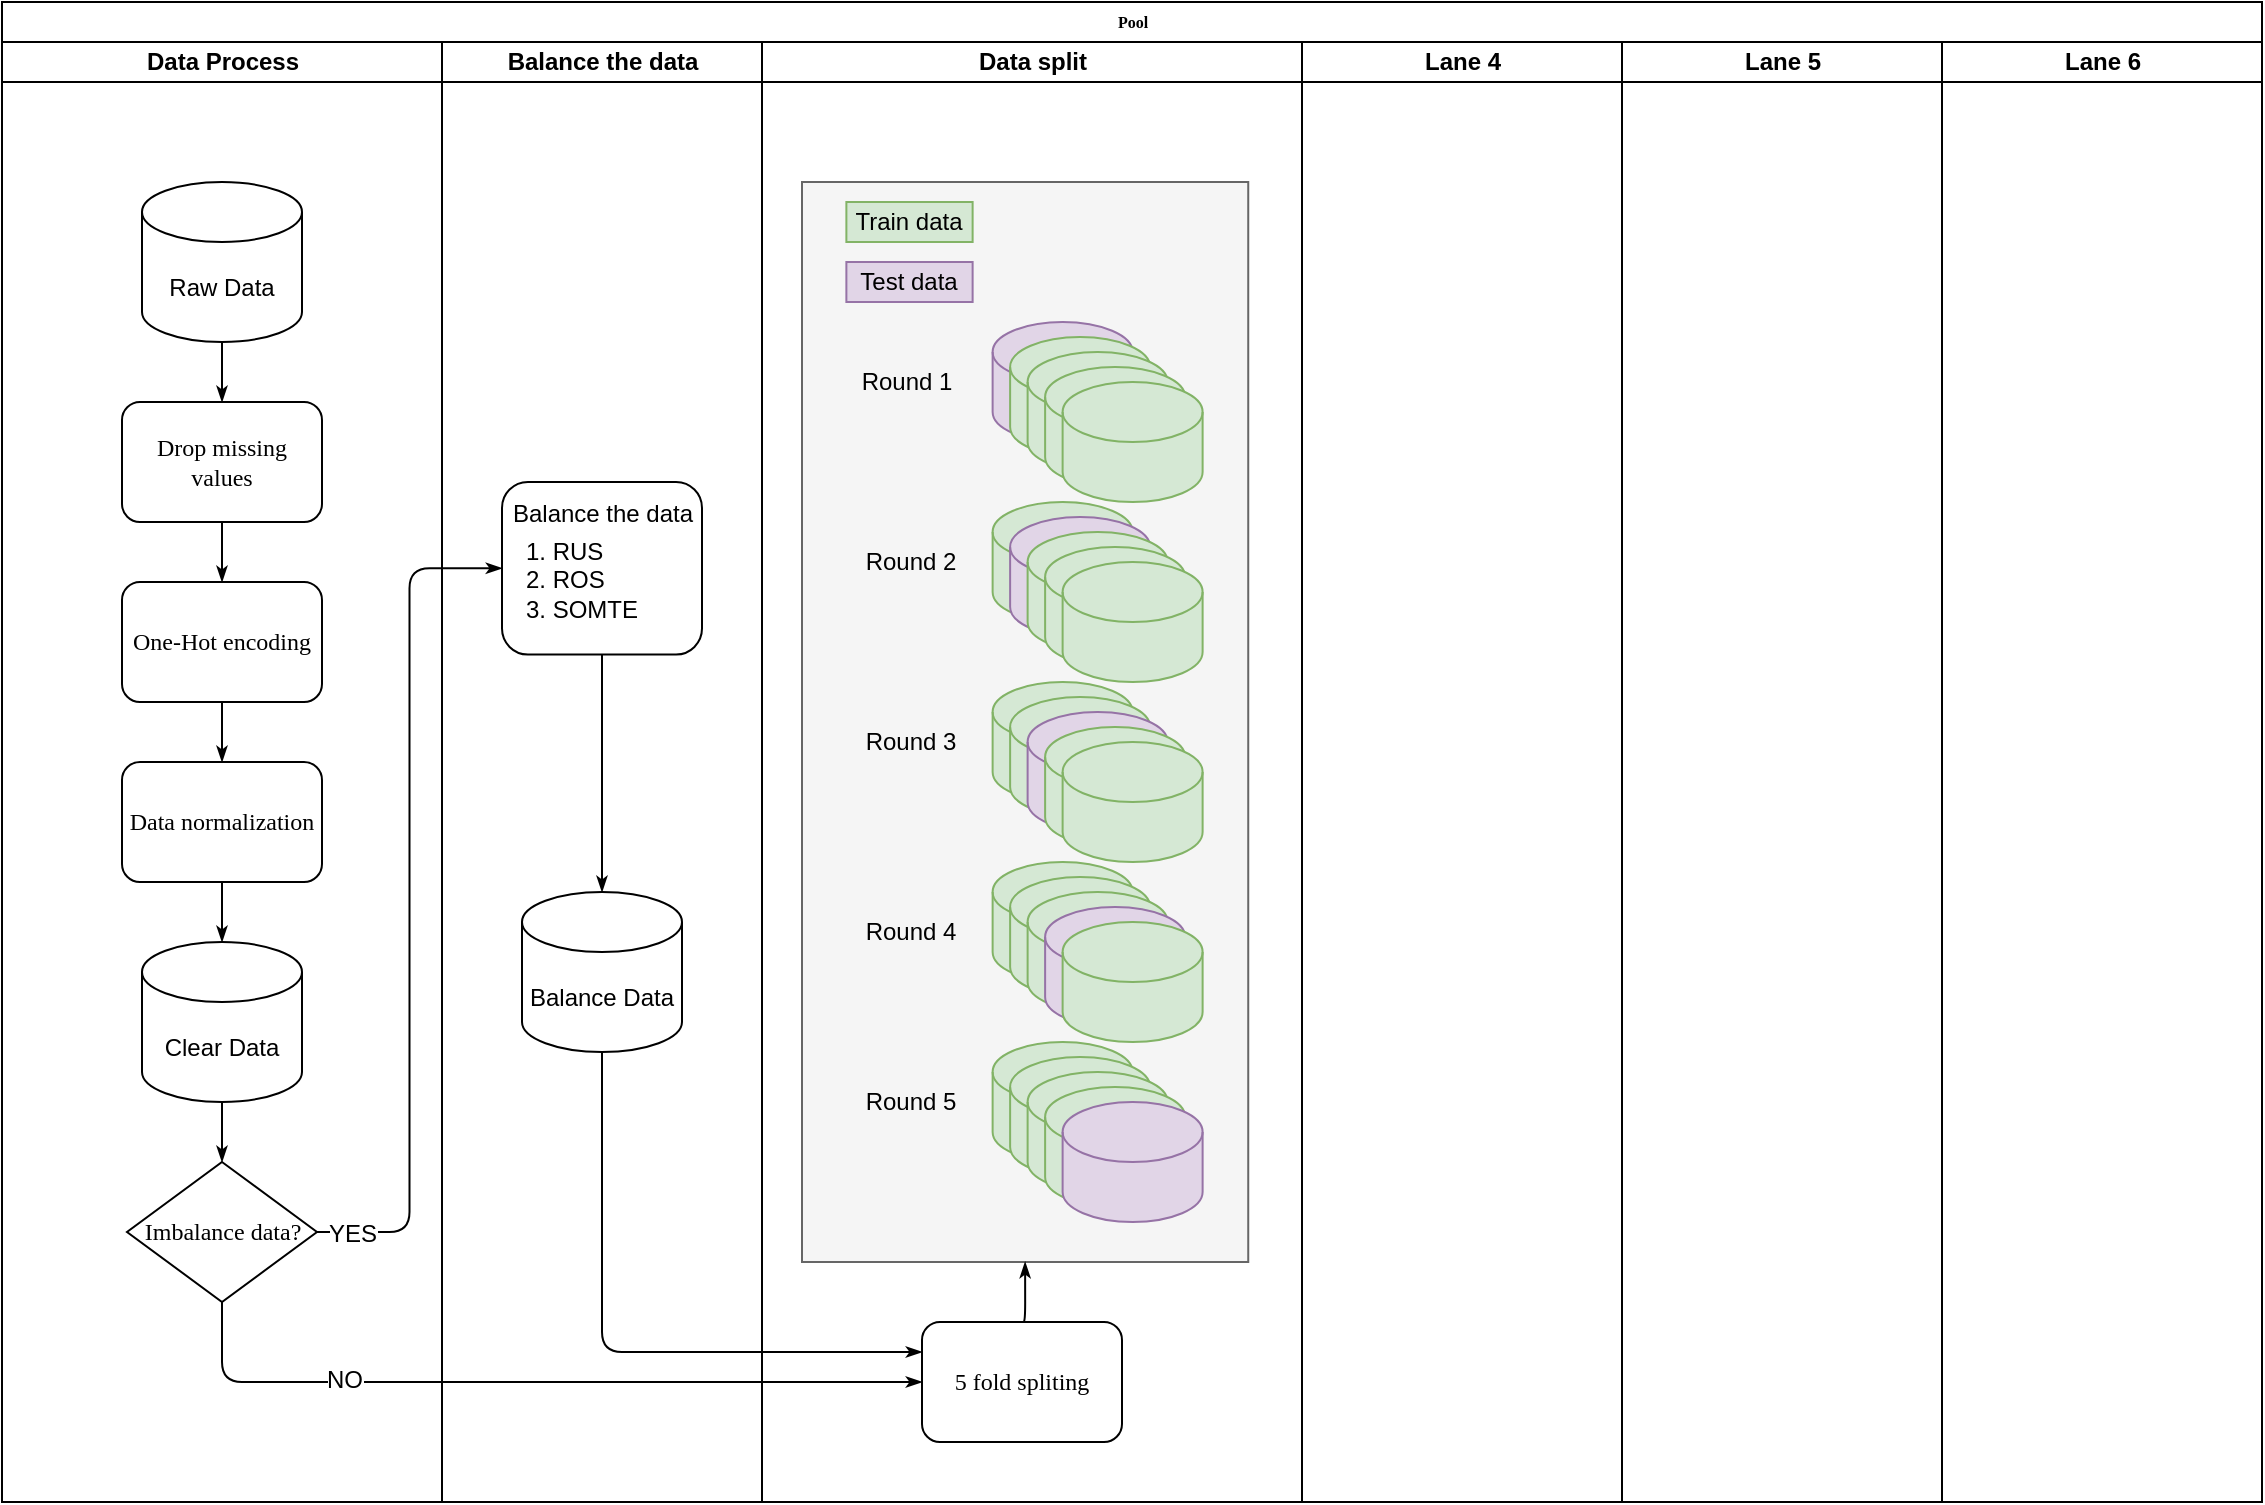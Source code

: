 <mxfile version="17.4.6" type="github">
  <diagram name="Page-1" id="74e2e168-ea6b-b213-b513-2b3c1d86103e">
    <mxGraphModel dx="1409" dy="1704" grid="1" gridSize="10" guides="1" tooltips="1" connect="1" arrows="1" fold="1" page="1" pageScale="1" pageWidth="1100" pageHeight="850" background="none" math="0" shadow="0">
      <root>
        <mxCell id="0" />
        <mxCell id="1" parent="0" />
        <mxCell id="77e6c97f196da883-1" value="Pool" style="swimlane;html=1;childLayout=stackLayout;startSize=20;rounded=0;shadow=0;labelBackgroundColor=none;strokeWidth=1;fontFamily=Verdana;fontSize=8;align=center;" parent="1" vertex="1">
          <mxGeometry x="120" y="-20" width="1130" height="750" as="geometry" />
        </mxCell>
        <mxCell id="77e6c97f196da883-2" value="Data Process" style="swimlane;html=1;startSize=20;" parent="77e6c97f196da883-1" vertex="1">
          <mxGeometry y="20" width="220" height="730" as="geometry" />
        </mxCell>
        <mxCell id="SEI4IOqOExJCMmpLVqtO-1" value="&lt;div&gt;Raw Data&lt;/div&gt;" style="shape=cylinder3;whiteSpace=wrap;html=1;boundedLbl=1;backgroundOutline=1;size=15;" vertex="1" parent="77e6c97f196da883-2">
          <mxGeometry x="70" y="70" width="80" height="80" as="geometry" />
        </mxCell>
        <mxCell id="77e6c97f196da883-11" value="One-Hot encoding" style="rounded=1;whiteSpace=wrap;html=1;shadow=0;labelBackgroundColor=none;strokeWidth=1;fontFamily=Verdana;fontSize=12;align=center;" parent="77e6c97f196da883-2" vertex="1">
          <mxGeometry x="60" y="270" width="100" height="60" as="geometry" />
        </mxCell>
        <mxCell id="77e6c97f196da883-26" style="edgeStyle=orthogonalEdgeStyle;rounded=1;html=1;labelBackgroundColor=none;startArrow=none;startFill=0;startSize=5;endArrow=classicThin;endFill=1;endSize=5;jettySize=auto;orthogonalLoop=1;strokeWidth=1;fontFamily=Verdana;fontSize=8;exitX=0.5;exitY=1;exitDx=0;exitDy=0;" parent="77e6c97f196da883-2" source="SEI4IOqOExJCMmpLVqtO-13" target="77e6c97f196da883-11" edge="1">
          <mxGeometry relative="1" as="geometry">
            <mxPoint x="135" y="155" as="sourcePoint" />
          </mxGeometry>
        </mxCell>
        <mxCell id="SEI4IOqOExJCMmpLVqtO-10" value="Data normalization" style="rounded=1;whiteSpace=wrap;html=1;shadow=0;labelBackgroundColor=none;strokeWidth=1;fontFamily=Verdana;fontSize=12;align=center;" vertex="1" parent="77e6c97f196da883-2">
          <mxGeometry x="60" y="360" width="100" height="60" as="geometry" />
        </mxCell>
        <mxCell id="SEI4IOqOExJCMmpLVqtO-12" style="edgeStyle=orthogonalEdgeStyle;rounded=1;html=1;labelBackgroundColor=none;startArrow=none;startFill=0;startSize=5;endArrow=classicThin;endFill=1;endSize=5;jettySize=auto;orthogonalLoop=1;strokeWidth=1;fontFamily=Verdana;fontSize=8;exitX=0.5;exitY=1;exitDx=0;exitDy=0;" edge="1" parent="77e6c97f196da883-2" source="77e6c97f196da883-11" target="SEI4IOqOExJCMmpLVqtO-10">
          <mxGeometry relative="1" as="geometry">
            <mxPoint x="120" y="200" as="sourcePoint" />
            <mxPoint x="120" y="260" as="targetPoint" />
          </mxGeometry>
        </mxCell>
        <mxCell id="SEI4IOqOExJCMmpLVqtO-13" value="Drop missing values" style="rounded=1;whiteSpace=wrap;html=1;shadow=0;labelBackgroundColor=none;strokeWidth=1;fontFamily=Verdana;fontSize=12;align=center;" vertex="1" parent="77e6c97f196da883-2">
          <mxGeometry x="60" y="180" width="100" height="60" as="geometry" />
        </mxCell>
        <mxCell id="SEI4IOqOExJCMmpLVqtO-14" style="edgeStyle=orthogonalEdgeStyle;rounded=1;html=1;labelBackgroundColor=none;startArrow=none;startFill=0;startSize=5;endArrow=classicThin;endFill=1;endSize=5;jettySize=auto;orthogonalLoop=1;strokeWidth=1;fontFamily=Verdana;fontSize=8;entryX=0.5;entryY=0;entryDx=0;entryDy=0;" edge="1" parent="77e6c97f196da883-2" source="SEI4IOqOExJCMmpLVqtO-1" target="SEI4IOqOExJCMmpLVqtO-13">
          <mxGeometry relative="1" as="geometry">
            <mxPoint x="120" y="280" as="sourcePoint" />
            <mxPoint x="120" y="310" as="targetPoint" />
          </mxGeometry>
        </mxCell>
        <mxCell id="SEI4IOqOExJCMmpLVqtO-15" value="&lt;div&gt;Clear Data&lt;/div&gt;" style="shape=cylinder3;whiteSpace=wrap;html=1;boundedLbl=1;backgroundOutline=1;size=15;" vertex="1" parent="77e6c97f196da883-2">
          <mxGeometry x="70" y="450" width="80" height="80" as="geometry" />
        </mxCell>
        <mxCell id="SEI4IOqOExJCMmpLVqtO-16" style="edgeStyle=elbowEdgeStyle;rounded=1;html=1;labelBackgroundColor=none;startArrow=none;startFill=0;startSize=5;endArrow=classicThin;endFill=1;endSize=5;jettySize=auto;orthogonalLoop=1;strokeWidth=1;fontFamily=Verdana;fontSize=8;exitX=0.5;exitY=1;exitDx=0;exitDy=0;entryX=0.5;entryY=0;entryDx=0;entryDy=0;entryPerimeter=0;" edge="1" parent="77e6c97f196da883-2" source="SEI4IOqOExJCMmpLVqtO-10" target="SEI4IOqOExJCMmpLVqtO-15">
          <mxGeometry relative="1" as="geometry">
            <mxPoint x="120" y="340" as="sourcePoint" />
            <mxPoint x="120" y="370" as="targetPoint" />
          </mxGeometry>
        </mxCell>
        <mxCell id="SEI4IOqOExJCMmpLVqtO-19" value="Imbalance data?" style="rhombus;whiteSpace=wrap;html=1;rounded=0;shadow=0;labelBackgroundColor=none;strokeWidth=1;fontFamily=Verdana;fontSize=12;align=center;" vertex="1" parent="77e6c97f196da883-2">
          <mxGeometry x="62.5" y="560" width="95" height="70" as="geometry" />
        </mxCell>
        <mxCell id="SEI4IOqOExJCMmpLVqtO-20" style="edgeStyle=orthogonalEdgeStyle;rounded=1;html=1;labelBackgroundColor=none;startArrow=none;startFill=0;startSize=5;endArrow=classicThin;endFill=1;endSize=5;jettySize=auto;orthogonalLoop=1;strokeWidth=1;fontFamily=Verdana;fontSize=8;exitX=0.5;exitY=1;exitDx=0;exitDy=0;entryX=0.5;entryY=0;entryDx=0;entryDy=0;exitPerimeter=0;" edge="1" parent="77e6c97f196da883-2" source="SEI4IOqOExJCMmpLVqtO-15" target="SEI4IOqOExJCMmpLVqtO-19">
          <mxGeometry relative="1" as="geometry">
            <mxPoint x="120" y="430" as="sourcePoint" />
            <mxPoint x="120" y="460" as="targetPoint" />
          </mxGeometry>
        </mxCell>
        <mxCell id="77e6c97f196da883-3" value="Balance the data" style="swimlane;html=1;startSize=20;" parent="77e6c97f196da883-1" vertex="1">
          <mxGeometry x="220" y="20" width="160" height="730" as="geometry" />
        </mxCell>
        <mxCell id="SEI4IOqOExJCMmpLVqtO-70" value="&lt;div&gt;Balance Data&lt;/div&gt;" style="shape=cylinder3;whiteSpace=wrap;html=1;boundedLbl=1;backgroundOutline=1;size=15;" vertex="1" parent="77e6c97f196da883-3">
          <mxGeometry x="40" y="425" width="80" height="80" as="geometry" />
        </mxCell>
        <mxCell id="SEI4IOqOExJCMmpLVqtO-74" style="edgeStyle=orthogonalEdgeStyle;rounded=1;html=1;labelBackgroundColor=none;startArrow=none;startFill=0;startSize=5;endArrow=classicThin;endFill=1;endSize=5;jettySize=auto;orthogonalLoop=1;strokeWidth=1;fontFamily=Verdana;fontSize=8;exitX=0.5;exitY=1;exitDx=0;exitDy=0;entryX=0.5;entryY=0;entryDx=0;entryDy=0;entryPerimeter=0;" edge="1" parent="77e6c97f196da883-3" source="SEI4IOqOExJCMmpLVqtO-27" target="SEI4IOqOExJCMmpLVqtO-70">
          <mxGeometry relative="1" as="geometry">
            <mxPoint x="-100" y="250" as="sourcePoint" />
            <mxPoint x="-100" y="280" as="targetPoint" />
          </mxGeometry>
        </mxCell>
        <mxCell id="SEI4IOqOExJCMmpLVqtO-68" value="" style="group" vertex="1" connectable="0" parent="77e6c97f196da883-3">
          <mxGeometry x="25" y="220" width="110" height="86.25" as="geometry" />
        </mxCell>
        <mxCell id="SEI4IOqOExJCMmpLVqtO-27" value="" style="rounded=1;whiteSpace=wrap;html=1;shadow=0;labelBackgroundColor=none;strokeWidth=1;fontFamily=Verdana;fontSize=12;align=center;" vertex="1" parent="SEI4IOqOExJCMmpLVqtO-68">
          <mxGeometry x="5" width="100" height="86.25" as="geometry" />
        </mxCell>
        <mxCell id="SEI4IOqOExJCMmpLVqtO-31" value="Balance the data" style="text;html=1;align=center;verticalAlign=middle;resizable=0;points=[];autosize=1;strokeColor=none;fillColor=none;fontSize=12;" vertex="1" parent="SEI4IOqOExJCMmpLVqtO-68">
          <mxGeometry y="5.598" width="110" height="20" as="geometry" />
        </mxCell>
        <mxCell id="SEI4IOqOExJCMmpLVqtO-67" value="&lt;div align=&quot;left&quot;&gt;1. RUS&lt;br&gt;&lt;/div&gt;&lt;div align=&quot;left&quot;&gt;2. ROS&lt;/div&gt;&lt;div align=&quot;left&quot;&gt;3. SOMTE&lt;br&gt;&lt;/div&gt;" style="text;html=1;align=left;verticalAlign=middle;resizable=0;points=[];autosize=1;strokeColor=none;fillColor=none;fontSize=12;" vertex="1" parent="SEI4IOqOExJCMmpLVqtO-68">
          <mxGeometry x="15" y="23.523" width="70" height="50" as="geometry" />
        </mxCell>
        <mxCell id="77e6c97f196da883-4" value="&lt;div&gt;Data split&lt;/div&gt;" style="swimlane;html=1;startSize=20;" parent="77e6c97f196da883-1" vertex="1">
          <mxGeometry x="380" y="20" width="270" height="730" as="geometry" />
        </mxCell>
        <mxCell id="SEI4IOqOExJCMmpLVqtO-17" value="5 fold spliting" style="rounded=1;whiteSpace=wrap;html=1;shadow=0;labelBackgroundColor=none;strokeWidth=1;fontFamily=Verdana;fontSize=12;align=center;" vertex="1" parent="77e6c97f196da883-4">
          <mxGeometry x="80" y="640" width="100" height="60" as="geometry" />
        </mxCell>
        <mxCell id="SEI4IOqOExJCMmpLVqtO-212" value="" style="group" vertex="1" connectable="0" parent="77e6c97f196da883-4">
          <mxGeometry x="20" y="70" width="223.12" height="540" as="geometry" />
        </mxCell>
        <mxCell id="SEI4IOqOExJCMmpLVqtO-200" value="" style="rounded=0;whiteSpace=wrap;html=1;fontSize=12;strokeWidth=1;fillColor=#f5f5f5;fontColor=#333333;strokeColor=#666666;" vertex="1" parent="SEI4IOqOExJCMmpLVqtO-212">
          <mxGeometry width="223.12" height="540" as="geometry" />
        </mxCell>
        <mxCell id="SEI4IOqOExJCMmpLVqtO-202" value="Train data" style="rounded=0;whiteSpace=wrap;html=1;fontSize=12;strokeWidth=1;fillColor=#d5e8d4;strokeColor=#82b366;" vertex="1" parent="SEI4IOqOExJCMmpLVqtO-212">
          <mxGeometry x="22.19" y="10" width="63.12" height="20" as="geometry" />
        </mxCell>
        <mxCell id="SEI4IOqOExJCMmpLVqtO-203" value="Test data" style="rounded=0;whiteSpace=wrap;html=1;fontSize=12;strokeWidth=1;fillColor=#e1d5e7;strokeColor=#9673a6;" vertex="1" parent="SEI4IOqOExJCMmpLVqtO-212">
          <mxGeometry x="22.19" y="40" width="63.12" height="20" as="geometry" />
        </mxCell>
        <mxCell id="SEI4IOqOExJCMmpLVqtO-206" value="" style="group" vertex="1" connectable="0" parent="SEI4IOqOExJCMmpLVqtO-212">
          <mxGeometry x="95.31" y="70" width="105" height="450" as="geometry" />
        </mxCell>
        <mxCell id="SEI4IOqOExJCMmpLVqtO-157" value="" style="shape=cylinder3;whiteSpace=wrap;html=1;boundedLbl=1;backgroundOutline=1;size=15;fillColor=#d5e8d4;strokeColor=#82b366;" vertex="1" parent="SEI4IOqOExJCMmpLVqtO-206">
          <mxGeometry y="360" width="70" height="60" as="geometry" />
        </mxCell>
        <mxCell id="SEI4IOqOExJCMmpLVqtO-158" value="" style="shape=cylinder3;whiteSpace=wrap;html=1;boundedLbl=1;backgroundOutline=1;size=15;fillColor=#d5e8d4;strokeColor=#82b366;" vertex="1" parent="SEI4IOqOExJCMmpLVqtO-206">
          <mxGeometry x="8.75" y="367.5" width="70" height="60" as="geometry" />
        </mxCell>
        <mxCell id="SEI4IOqOExJCMmpLVqtO-159" value="" style="shape=cylinder3;whiteSpace=wrap;html=1;boundedLbl=1;backgroundOutline=1;size=15;fillColor=#d5e8d4;strokeColor=#82b366;" vertex="1" parent="SEI4IOqOExJCMmpLVqtO-206">
          <mxGeometry x="17.5" y="375" width="70" height="60" as="geometry" />
        </mxCell>
        <mxCell id="SEI4IOqOExJCMmpLVqtO-160" value="" style="shape=cylinder3;whiteSpace=wrap;html=1;boundedLbl=1;backgroundOutline=1;size=15;fillColor=#d5e8d4;strokeColor=#82b366;" vertex="1" parent="SEI4IOqOExJCMmpLVqtO-206">
          <mxGeometry x="26.25" y="382.5" width="70" height="60" as="geometry" />
        </mxCell>
        <mxCell id="SEI4IOqOExJCMmpLVqtO-161" value="" style="shape=cylinder3;whiteSpace=wrap;html=1;boundedLbl=1;backgroundOutline=1;size=15;fillColor=#e1d5e7;strokeColor=#9673a6;" vertex="1" parent="SEI4IOqOExJCMmpLVqtO-206">
          <mxGeometry x="35" y="390" width="70" height="60" as="geometry" />
        </mxCell>
        <mxCell id="SEI4IOqOExJCMmpLVqtO-162" value="" style="shape=cylinder3;whiteSpace=wrap;html=1;boundedLbl=1;backgroundOutline=1;size=15;fillColor=#d5e8d4;strokeColor=#82b366;" vertex="1" parent="SEI4IOqOExJCMmpLVqtO-206">
          <mxGeometry y="270" width="70" height="60" as="geometry" />
        </mxCell>
        <mxCell id="SEI4IOqOExJCMmpLVqtO-163" value="" style="shape=cylinder3;whiteSpace=wrap;html=1;boundedLbl=1;backgroundOutline=1;size=15;fillColor=#d5e8d4;strokeColor=#82b366;" vertex="1" parent="SEI4IOqOExJCMmpLVqtO-206">
          <mxGeometry x="8.75" y="277.5" width="70" height="60" as="geometry" />
        </mxCell>
        <mxCell id="SEI4IOqOExJCMmpLVqtO-164" value="" style="shape=cylinder3;whiteSpace=wrap;html=1;boundedLbl=1;backgroundOutline=1;size=15;fillColor=#d5e8d4;strokeColor=#82b366;" vertex="1" parent="SEI4IOqOExJCMmpLVqtO-206">
          <mxGeometry x="17.5" y="285" width="70" height="60" as="geometry" />
        </mxCell>
        <mxCell id="SEI4IOqOExJCMmpLVqtO-165" value="" style="shape=cylinder3;whiteSpace=wrap;html=1;boundedLbl=1;backgroundOutline=1;size=15;fillColor=#e1d5e7;strokeColor=#9673a6;" vertex="1" parent="SEI4IOqOExJCMmpLVqtO-206">
          <mxGeometry x="26.25" y="292.5" width="70" height="60" as="geometry" />
        </mxCell>
        <mxCell id="SEI4IOqOExJCMmpLVqtO-166" value="" style="shape=cylinder3;whiteSpace=wrap;html=1;boundedLbl=1;backgroundOutline=1;size=15;fillColor=#d5e8d4;strokeColor=#82b366;" vertex="1" parent="SEI4IOqOExJCMmpLVqtO-206">
          <mxGeometry x="35" y="300" width="70" height="60" as="geometry" />
        </mxCell>
        <mxCell id="SEI4IOqOExJCMmpLVqtO-167" value="" style="shape=cylinder3;whiteSpace=wrap;html=1;boundedLbl=1;backgroundOutline=1;size=15;fillColor=#d5e8d4;strokeColor=#82b366;" vertex="1" parent="SEI4IOqOExJCMmpLVqtO-206">
          <mxGeometry y="180" width="70" height="60" as="geometry" />
        </mxCell>
        <mxCell id="SEI4IOqOExJCMmpLVqtO-168" value="" style="shape=cylinder3;whiteSpace=wrap;html=1;boundedLbl=1;backgroundOutline=1;size=15;fillColor=#d5e8d4;strokeColor=#82b366;" vertex="1" parent="SEI4IOqOExJCMmpLVqtO-206">
          <mxGeometry x="8.75" y="187.5" width="70" height="60" as="geometry" />
        </mxCell>
        <mxCell id="SEI4IOqOExJCMmpLVqtO-169" value="" style="shape=cylinder3;whiteSpace=wrap;html=1;boundedLbl=1;backgroundOutline=1;size=15;fillColor=#e1d5e7;strokeColor=#9673a6;" vertex="1" parent="SEI4IOqOExJCMmpLVqtO-206">
          <mxGeometry x="17.5" y="195" width="70" height="60" as="geometry" />
        </mxCell>
        <mxCell id="SEI4IOqOExJCMmpLVqtO-170" value="" style="shape=cylinder3;whiteSpace=wrap;html=1;boundedLbl=1;backgroundOutline=1;size=15;fillColor=#d5e8d4;strokeColor=#82b366;" vertex="1" parent="SEI4IOqOExJCMmpLVqtO-206">
          <mxGeometry x="26.25" y="202.5" width="70" height="60" as="geometry" />
        </mxCell>
        <mxCell id="SEI4IOqOExJCMmpLVqtO-171" value="" style="shape=cylinder3;whiteSpace=wrap;html=1;boundedLbl=1;backgroundOutline=1;size=15;fillColor=#d5e8d4;strokeColor=#82b366;" vertex="1" parent="SEI4IOqOExJCMmpLVqtO-206">
          <mxGeometry x="35" y="210" width="70" height="60" as="geometry" />
        </mxCell>
        <mxCell id="SEI4IOqOExJCMmpLVqtO-182" value="" style="shape=cylinder3;whiteSpace=wrap;html=1;boundedLbl=1;backgroundOutline=1;size=15;fillColor=#d5e8d4;strokeColor=#82b366;" vertex="1" parent="SEI4IOqOExJCMmpLVqtO-206">
          <mxGeometry y="90" width="70" height="60" as="geometry" />
        </mxCell>
        <mxCell id="SEI4IOqOExJCMmpLVqtO-183" value="" style="shape=cylinder3;whiteSpace=wrap;html=1;boundedLbl=1;backgroundOutline=1;size=15;fillColor=#e1d5e7;strokeColor=#9673a6;" vertex="1" parent="SEI4IOqOExJCMmpLVqtO-206">
          <mxGeometry x="8.75" y="97.5" width="70" height="60" as="geometry" />
        </mxCell>
        <mxCell id="SEI4IOqOExJCMmpLVqtO-184" value="" style="shape=cylinder3;whiteSpace=wrap;html=1;boundedLbl=1;backgroundOutline=1;size=15;fillColor=#d5e8d4;strokeColor=#82b366;" vertex="1" parent="SEI4IOqOExJCMmpLVqtO-206">
          <mxGeometry x="17.5" y="105" width="70" height="60" as="geometry" />
        </mxCell>
        <mxCell id="SEI4IOqOExJCMmpLVqtO-185" value="" style="shape=cylinder3;whiteSpace=wrap;html=1;boundedLbl=1;backgroundOutline=1;size=15;fillColor=#d5e8d4;strokeColor=#82b366;" vertex="1" parent="SEI4IOqOExJCMmpLVqtO-206">
          <mxGeometry x="26.25" y="112.5" width="70" height="60" as="geometry" />
        </mxCell>
        <mxCell id="SEI4IOqOExJCMmpLVqtO-186" value="" style="shape=cylinder3;whiteSpace=wrap;html=1;boundedLbl=1;backgroundOutline=1;size=15;fillColor=#d5e8d4;strokeColor=#82b366;" vertex="1" parent="SEI4IOqOExJCMmpLVqtO-206">
          <mxGeometry x="35" y="120" width="70" height="60" as="geometry" />
        </mxCell>
        <mxCell id="SEI4IOqOExJCMmpLVqtO-188" value="" style="shape=cylinder3;whiteSpace=wrap;html=1;boundedLbl=1;backgroundOutline=1;size=15;fillColor=#e1d5e7;strokeColor=#9673a6;" vertex="1" parent="SEI4IOqOExJCMmpLVqtO-206">
          <mxGeometry width="70" height="60" as="geometry" />
        </mxCell>
        <mxCell id="SEI4IOqOExJCMmpLVqtO-189" value="" style="shape=cylinder3;whiteSpace=wrap;html=1;boundedLbl=1;backgroundOutline=1;size=15;fillColor=#d5e8d4;strokeColor=#82b366;" vertex="1" parent="SEI4IOqOExJCMmpLVqtO-206">
          <mxGeometry x="8.75" y="7.5" width="70" height="60" as="geometry" />
        </mxCell>
        <mxCell id="SEI4IOqOExJCMmpLVqtO-190" value="" style="shape=cylinder3;whiteSpace=wrap;html=1;boundedLbl=1;backgroundOutline=1;size=15;fillColor=#d5e8d4;strokeColor=#82b366;" vertex="1" parent="SEI4IOqOExJCMmpLVqtO-206">
          <mxGeometry x="17.5" y="15" width="70" height="60" as="geometry" />
        </mxCell>
        <mxCell id="SEI4IOqOExJCMmpLVqtO-191" value="" style="shape=cylinder3;whiteSpace=wrap;html=1;boundedLbl=1;backgroundOutline=1;size=15;fillColor=#d5e8d4;strokeColor=#82b366;" vertex="1" parent="SEI4IOqOExJCMmpLVqtO-206">
          <mxGeometry x="26.25" y="22.5" width="70" height="60" as="geometry" />
        </mxCell>
        <mxCell id="SEI4IOqOExJCMmpLVqtO-192" value="" style="shape=cylinder3;whiteSpace=wrap;html=1;boundedLbl=1;backgroundOutline=1;size=15;fillColor=#d5e8d4;strokeColor=#82b366;" vertex="1" parent="SEI4IOqOExJCMmpLVqtO-206">
          <mxGeometry x="35" y="30" width="70" height="60" as="geometry" />
        </mxCell>
        <mxCell id="SEI4IOqOExJCMmpLVqtO-207" value="Round 1" style="text;html=1;align=center;verticalAlign=middle;resizable=0;points=[];autosize=1;strokeColor=none;fillColor=none;fontSize=12;" vertex="1" parent="SEI4IOqOExJCMmpLVqtO-212">
          <mxGeometry x="22.19" y="90" width="60" height="20" as="geometry" />
        </mxCell>
        <mxCell id="SEI4IOqOExJCMmpLVqtO-208" value="Round 2" style="text;html=1;align=center;verticalAlign=middle;resizable=0;points=[];autosize=1;strokeColor=none;fillColor=none;fontSize=12;" vertex="1" parent="SEI4IOqOExJCMmpLVqtO-212">
          <mxGeometry x="23.75" y="180" width="60" height="20" as="geometry" />
        </mxCell>
        <mxCell id="SEI4IOqOExJCMmpLVqtO-209" value="Round 3" style="text;html=1;align=center;verticalAlign=middle;resizable=0;points=[];autosize=1;strokeColor=none;fillColor=none;fontSize=12;" vertex="1" parent="SEI4IOqOExJCMmpLVqtO-212">
          <mxGeometry x="23.75" y="270" width="60" height="20" as="geometry" />
        </mxCell>
        <mxCell id="SEI4IOqOExJCMmpLVqtO-210" value="Round 4" style="text;html=1;align=center;verticalAlign=middle;resizable=0;points=[];autosize=1;strokeColor=none;fillColor=none;fontSize=12;" vertex="1" parent="SEI4IOqOExJCMmpLVqtO-212">
          <mxGeometry x="23.75" y="365" width="60" height="20" as="geometry" />
        </mxCell>
        <mxCell id="SEI4IOqOExJCMmpLVqtO-211" value="Round 5" style="text;html=1;align=center;verticalAlign=middle;resizable=0;points=[];autosize=1;strokeColor=none;fillColor=none;fontSize=12;" vertex="1" parent="SEI4IOqOExJCMmpLVqtO-212">
          <mxGeometry x="23.75" y="450" width="60" height="20" as="geometry" />
        </mxCell>
        <mxCell id="SEI4IOqOExJCMmpLVqtO-213" style="edgeStyle=orthogonalEdgeStyle;rounded=1;html=1;labelBackgroundColor=none;startArrow=none;startFill=0;startSize=5;endArrow=classicThin;endFill=1;endSize=5;jettySize=auto;orthogonalLoop=1;strokeWidth=1;fontFamily=Verdana;fontSize=8;entryX=0.5;entryY=1;entryDx=0;entryDy=0;exitX=0.5;exitY=0;exitDx=0;exitDy=0;" edge="1" parent="77e6c97f196da883-4" source="SEI4IOqOExJCMmpLVqtO-17" target="SEI4IOqOExJCMmpLVqtO-200">
          <mxGeometry relative="1" as="geometry">
            <mxPoint x="-70" y="515" as="sourcePoint" />
            <mxPoint x="95" y="665" as="targetPoint" />
          </mxGeometry>
        </mxCell>
        <mxCell id="77e6c97f196da883-5" value="Lane 4" style="swimlane;html=1;startSize=20;" parent="77e6c97f196da883-1" vertex="1">
          <mxGeometry x="650" y="20" width="160" height="730" as="geometry" />
        </mxCell>
        <mxCell id="77e6c97f196da883-6" value="Lane 5" style="swimlane;html=1;startSize=20;" parent="77e6c97f196da883-1" vertex="1">
          <mxGeometry x="810" y="20" width="160" height="730" as="geometry" />
        </mxCell>
        <mxCell id="77e6c97f196da883-7" value="Lane 6" style="swimlane;html=1;startSize=20;" parent="77e6c97f196da883-1" vertex="1">
          <mxGeometry x="970" y="20" width="160" height="730" as="geometry" />
        </mxCell>
        <mxCell id="SEI4IOqOExJCMmpLVqtO-25" style="edgeStyle=orthogonalEdgeStyle;rounded=1;html=1;labelBackgroundColor=none;startArrow=none;startFill=0;startSize=5;endArrow=classicThin;endFill=1;endSize=5;jettySize=auto;orthogonalLoop=1;strokeWidth=1;fontFamily=Verdana;fontSize=8;exitX=0.5;exitY=1;exitDx=0;exitDy=0;entryX=0;entryY=0.5;entryDx=0;entryDy=0;" edge="1" parent="77e6c97f196da883-1" source="SEI4IOqOExJCMmpLVqtO-19" target="SEI4IOqOExJCMmpLVqtO-17">
          <mxGeometry relative="1" as="geometry">
            <mxPoint x="120" y="450" as="sourcePoint" />
            <mxPoint x="120" y="480" as="targetPoint" />
          </mxGeometry>
        </mxCell>
        <mxCell id="SEI4IOqOExJCMmpLVqtO-26" value="&lt;div&gt;NO&lt;/div&gt;" style="edgeLabel;html=1;align=center;verticalAlign=middle;resizable=0;points=[];fontSize=12;" vertex="1" connectable="0" parent="SEI4IOqOExJCMmpLVqtO-25">
          <mxGeometry x="-0.483" y="1" relative="1" as="geometry">
            <mxPoint as="offset" />
          </mxGeometry>
        </mxCell>
        <mxCell id="SEI4IOqOExJCMmpLVqtO-82" style="edgeStyle=orthogonalEdgeStyle;rounded=1;html=1;labelBackgroundColor=none;startArrow=none;startFill=0;startSize=5;endArrow=classicThin;endFill=1;endSize=5;jettySize=auto;orthogonalLoop=1;strokeWidth=1;fontFamily=Verdana;fontSize=8;entryX=0;entryY=0.5;entryDx=0;entryDy=0;exitX=1;exitY=0.5;exitDx=0;exitDy=0;" edge="1" parent="77e6c97f196da883-1" source="SEI4IOqOExJCMmpLVqtO-19" target="SEI4IOqOExJCMmpLVqtO-27">
          <mxGeometry relative="1" as="geometry">
            <mxPoint x="350" y="240" as="sourcePoint" />
            <mxPoint x="400" y="695" as="targetPoint" />
          </mxGeometry>
        </mxCell>
        <mxCell id="SEI4IOqOExJCMmpLVqtO-197" value="&lt;div&gt;YES&lt;/div&gt;" style="edgeLabel;html=1;align=center;verticalAlign=middle;resizable=0;points=[];fontSize=12;" vertex="1" connectable="0" parent="SEI4IOqOExJCMmpLVqtO-82">
          <mxGeometry x="-0.917" y="-1" relative="1" as="geometry">
            <mxPoint as="offset" />
          </mxGeometry>
        </mxCell>
        <mxCell id="SEI4IOqOExJCMmpLVqtO-196" style="edgeStyle=orthogonalEdgeStyle;rounded=1;html=1;labelBackgroundColor=none;startArrow=none;startFill=0;startSize=5;endArrow=classicThin;endFill=1;endSize=5;jettySize=auto;orthogonalLoop=1;strokeWidth=1;fontFamily=Verdana;fontSize=8;entryX=0;entryY=0.25;entryDx=0;entryDy=0;exitX=0.5;exitY=1;exitDx=0;exitDy=0;exitPerimeter=0;" edge="1" parent="77e6c97f196da883-1" source="SEI4IOqOExJCMmpLVqtO-70" target="SEI4IOqOExJCMmpLVqtO-17">
          <mxGeometry relative="1" as="geometry">
            <mxPoint x="167.5" y="625" as="sourcePoint" />
            <mxPoint x="250" y="293.125" as="targetPoint" />
          </mxGeometry>
        </mxCell>
      </root>
    </mxGraphModel>
  </diagram>
</mxfile>
